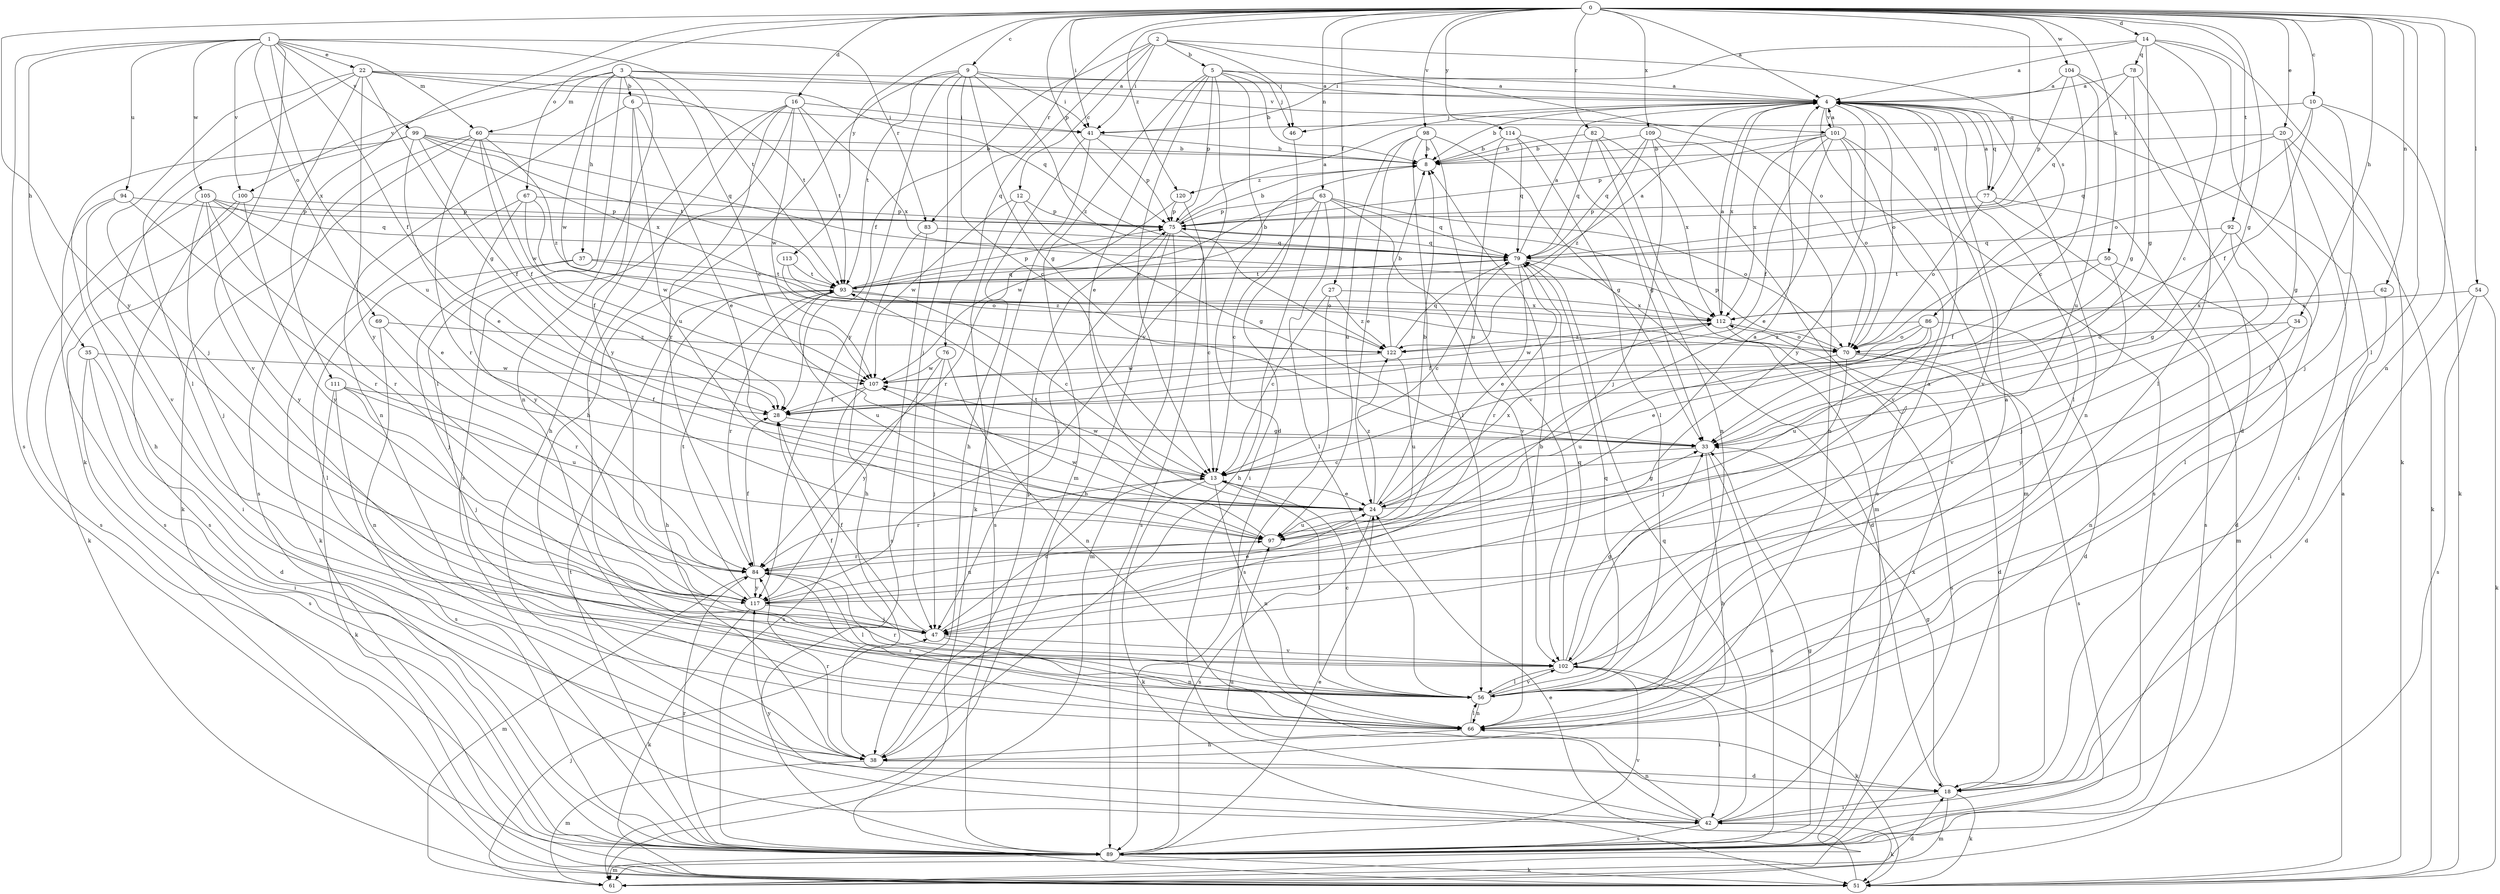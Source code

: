 strict digraph  {
0;
1;
2;
3;
4;
5;
6;
8;
9;
10;
12;
13;
14;
16;
18;
20;
22;
24;
27;
28;
33;
34;
35;
37;
38;
41;
42;
46;
47;
50;
51;
54;
56;
60;
61;
62;
63;
66;
67;
69;
70;
75;
76;
77;
78;
79;
82;
83;
84;
86;
89;
92;
93;
94;
97;
98;
99;
100;
101;
102;
104;
105;
107;
109;
111;
112;
113;
114;
117;
120;
122;
0 -> 4  [label=a];
0 -> 9  [label=c];
0 -> 10  [label=c];
0 -> 14  [label=d];
0 -> 16  [label=d];
0 -> 20  [label=e];
0 -> 27  [label=f];
0 -> 33  [label=g];
0 -> 34  [label=h];
0 -> 41  [label=i];
0 -> 50  [label=k];
0 -> 54  [label=l];
0 -> 56  [label=l];
0 -> 62  [label=n];
0 -> 63  [label=n];
0 -> 66  [label=n];
0 -> 67  [label=o];
0 -> 75  [label=p];
0 -> 82  [label=r];
0 -> 83  [label=r];
0 -> 86  [label=s];
0 -> 92  [label=t];
0 -> 98  [label=v];
0 -> 104  [label=w];
0 -> 109  [label=x];
0 -> 111  [label=x];
0 -> 113  [label=y];
0 -> 114  [label=y];
0 -> 117  [label=y];
0 -> 120  [label=z];
1 -> 22  [label=e];
1 -> 28  [label=f];
1 -> 35  [label=h];
1 -> 51  [label=k];
1 -> 60  [label=m];
1 -> 69  [label=o];
1 -> 83  [label=r];
1 -> 89  [label=s];
1 -> 93  [label=t];
1 -> 94  [label=u];
1 -> 97  [label=u];
1 -> 99  [label=v];
1 -> 100  [label=v];
1 -> 105  [label=w];
2 -> 5  [label=b];
2 -> 12  [label=c];
2 -> 28  [label=f];
2 -> 41  [label=i];
2 -> 46  [label=j];
2 -> 70  [label=o];
2 -> 76  [label=q];
2 -> 77  [label=q];
3 -> 4  [label=a];
3 -> 6  [label=b];
3 -> 13  [label=c];
3 -> 37  [label=h];
3 -> 56  [label=l];
3 -> 60  [label=m];
3 -> 66  [label=n];
3 -> 100  [label=v];
3 -> 101  [label=v];
3 -> 107  [label=w];
4 -> 8  [label=b];
4 -> 46  [label=j];
4 -> 56  [label=l];
4 -> 61  [label=m];
4 -> 66  [label=n];
4 -> 70  [label=o];
4 -> 77  [label=q];
4 -> 101  [label=v];
4 -> 102  [label=v];
4 -> 112  [label=x];
4 -> 117  [label=y];
5 -> 4  [label=a];
5 -> 8  [label=b];
5 -> 13  [label=c];
5 -> 18  [label=d];
5 -> 24  [label=e];
5 -> 46  [label=j];
5 -> 61  [label=m];
5 -> 75  [label=p];
5 -> 117  [label=y];
6 -> 24  [label=e];
6 -> 41  [label=i];
6 -> 66  [label=n];
6 -> 97  [label=u];
6 -> 117  [label=y];
8 -> 120  [label=z];
9 -> 4  [label=a];
9 -> 13  [label=c];
9 -> 33  [label=g];
9 -> 38  [label=h];
9 -> 41  [label=i];
9 -> 47  [label=j];
9 -> 93  [label=t];
9 -> 117  [label=y];
9 -> 122  [label=z];
10 -> 28  [label=f];
10 -> 41  [label=i];
10 -> 47  [label=j];
10 -> 51  [label=k];
10 -> 70  [label=o];
12 -> 33  [label=g];
12 -> 75  [label=p];
12 -> 89  [label=s];
12 -> 107  [label=w];
13 -> 24  [label=e];
13 -> 51  [label=k];
13 -> 56  [label=l];
13 -> 66  [label=n];
13 -> 84  [label=r];
13 -> 107  [label=w];
14 -> 4  [label=a];
14 -> 13  [label=c];
14 -> 33  [label=g];
14 -> 41  [label=i];
14 -> 51  [label=k];
14 -> 56  [label=l];
14 -> 78  [label=q];
16 -> 38  [label=h];
16 -> 41  [label=i];
16 -> 56  [label=l];
16 -> 84  [label=r];
16 -> 89  [label=s];
16 -> 93  [label=t];
16 -> 107  [label=w];
16 -> 112  [label=x];
18 -> 33  [label=g];
18 -> 42  [label=i];
18 -> 51  [label=k];
18 -> 61  [label=m];
20 -> 8  [label=b];
20 -> 33  [label=g];
20 -> 42  [label=i];
20 -> 51  [label=k];
20 -> 79  [label=q];
22 -> 4  [label=a];
22 -> 33  [label=g];
22 -> 47  [label=j];
22 -> 56  [label=l];
22 -> 79  [label=q];
22 -> 93  [label=t];
22 -> 102  [label=v];
22 -> 117  [label=y];
24 -> 8  [label=b];
24 -> 33  [label=g];
24 -> 89  [label=s];
24 -> 93  [label=t];
24 -> 97  [label=u];
24 -> 112  [label=x];
24 -> 122  [label=z];
27 -> 13  [label=c];
27 -> 89  [label=s];
27 -> 112  [label=x];
27 -> 122  [label=z];
28 -> 33  [label=g];
33 -> 13  [label=c];
33 -> 38  [label=h];
33 -> 89  [label=s];
34 -> 66  [label=n];
34 -> 70  [label=o];
34 -> 117  [label=y];
35 -> 18  [label=d];
35 -> 42  [label=i];
35 -> 89  [label=s];
35 -> 107  [label=w];
37 -> 47  [label=j];
37 -> 56  [label=l];
37 -> 70  [label=o];
37 -> 93  [label=t];
38 -> 18  [label=d];
38 -> 61  [label=m];
38 -> 75  [label=p];
38 -> 84  [label=r];
41 -> 8  [label=b];
41 -> 38  [label=h];
41 -> 51  [label=k];
41 -> 75  [label=p];
42 -> 51  [label=k];
42 -> 66  [label=n];
42 -> 79  [label=q];
42 -> 89  [label=s];
42 -> 97  [label=u];
42 -> 112  [label=x];
42 -> 117  [label=y];
46 -> 42  [label=i];
47 -> 13  [label=c];
47 -> 28  [label=f];
47 -> 66  [label=n];
47 -> 102  [label=v];
50 -> 18  [label=d];
50 -> 28  [label=f];
50 -> 93  [label=t];
50 -> 102  [label=v];
51 -> 4  [label=a];
51 -> 24  [label=e];
54 -> 18  [label=d];
54 -> 51  [label=k];
54 -> 89  [label=s];
54 -> 112  [label=x];
56 -> 4  [label=a];
56 -> 13  [label=c];
56 -> 66  [label=n];
56 -> 79  [label=q];
56 -> 84  [label=r];
56 -> 102  [label=v];
60 -> 8  [label=b];
60 -> 28  [label=f];
60 -> 51  [label=k];
60 -> 84  [label=r];
60 -> 89  [label=s];
60 -> 107  [label=w];
60 -> 122  [label=z];
61 -> 18  [label=d];
61 -> 47  [label=j];
62 -> 42  [label=i];
62 -> 112  [label=x];
63 -> 13  [label=c];
63 -> 38  [label=h];
63 -> 56  [label=l];
63 -> 70  [label=o];
63 -> 75  [label=p];
63 -> 79  [label=q];
63 -> 102  [label=v];
63 -> 107  [label=w];
66 -> 8  [label=b];
66 -> 38  [label=h];
66 -> 56  [label=l];
66 -> 84  [label=r];
67 -> 28  [label=f];
67 -> 51  [label=k];
67 -> 75  [label=p];
67 -> 107  [label=w];
67 -> 117  [label=y];
69 -> 66  [label=n];
69 -> 84  [label=r];
69 -> 122  [label=z];
70 -> 18  [label=d];
70 -> 47  [label=j];
70 -> 75  [label=p];
70 -> 89  [label=s];
70 -> 97  [label=u];
75 -> 4  [label=a];
75 -> 8  [label=b];
75 -> 13  [label=c];
75 -> 38  [label=h];
75 -> 47  [label=j];
75 -> 61  [label=m];
75 -> 79  [label=q];
76 -> 47  [label=j];
76 -> 66  [label=n];
76 -> 107  [label=w];
76 -> 117  [label=y];
77 -> 4  [label=a];
77 -> 61  [label=m];
77 -> 70  [label=o];
77 -> 75  [label=p];
77 -> 89  [label=s];
78 -> 4  [label=a];
78 -> 33  [label=g];
78 -> 56  [label=l];
78 -> 79  [label=q];
79 -> 4  [label=a];
79 -> 13  [label=c];
79 -> 18  [label=d];
79 -> 24  [label=e];
79 -> 84  [label=r];
79 -> 93  [label=t];
82 -> 8  [label=b];
82 -> 61  [label=m];
82 -> 66  [label=n];
82 -> 79  [label=q];
82 -> 112  [label=x];
83 -> 38  [label=h];
83 -> 79  [label=q];
83 -> 89  [label=s];
84 -> 4  [label=a];
84 -> 28  [label=f];
84 -> 56  [label=l];
84 -> 61  [label=m];
84 -> 117  [label=y];
86 -> 18  [label=d];
86 -> 24  [label=e];
86 -> 28  [label=f];
86 -> 70  [label=o];
86 -> 97  [label=u];
86 -> 122  [label=z];
89 -> 24  [label=e];
89 -> 33  [label=g];
89 -> 51  [label=k];
89 -> 61  [label=m];
89 -> 84  [label=r];
89 -> 93  [label=t];
89 -> 102  [label=v];
92 -> 33  [label=g];
92 -> 47  [label=j];
92 -> 56  [label=l];
92 -> 79  [label=q];
93 -> 4  [label=a];
93 -> 8  [label=b];
93 -> 13  [label=c];
93 -> 38  [label=h];
93 -> 75  [label=p];
93 -> 79  [label=q];
93 -> 84  [label=r];
93 -> 97  [label=u];
93 -> 112  [label=x];
94 -> 42  [label=i];
94 -> 75  [label=p];
94 -> 84  [label=r];
94 -> 89  [label=s];
97 -> 84  [label=r];
97 -> 107  [label=w];
98 -> 8  [label=b];
98 -> 24  [label=e];
98 -> 33  [label=g];
98 -> 56  [label=l];
98 -> 97  [label=u];
98 -> 102  [label=v];
99 -> 8  [label=b];
99 -> 24  [label=e];
99 -> 28  [label=f];
99 -> 38  [label=h];
99 -> 79  [label=q];
99 -> 93  [label=t];
99 -> 102  [label=v];
99 -> 112  [label=x];
100 -> 51  [label=k];
100 -> 75  [label=p];
100 -> 89  [label=s];
100 -> 117  [label=y];
101 -> 4  [label=a];
101 -> 8  [label=b];
101 -> 24  [label=e];
101 -> 28  [label=f];
101 -> 70  [label=o];
101 -> 75  [label=p];
101 -> 89  [label=s];
101 -> 102  [label=v];
101 -> 112  [label=x];
102 -> 4  [label=a];
102 -> 28  [label=f];
102 -> 33  [label=g];
102 -> 42  [label=i];
102 -> 51  [label=k];
102 -> 56  [label=l];
102 -> 79  [label=q];
104 -> 4  [label=a];
104 -> 13  [label=c];
104 -> 18  [label=d];
104 -> 75  [label=p];
104 -> 97  [label=u];
105 -> 24  [label=e];
105 -> 47  [label=j];
105 -> 75  [label=p];
105 -> 79  [label=q];
105 -> 84  [label=r];
105 -> 89  [label=s];
105 -> 117  [label=y];
107 -> 28  [label=f];
107 -> 89  [label=s];
109 -> 8  [label=b];
109 -> 47  [label=j];
109 -> 66  [label=n];
109 -> 79  [label=q];
109 -> 89  [label=s];
109 -> 122  [label=z];
111 -> 28  [label=f];
111 -> 47  [label=j];
111 -> 51  [label=k];
111 -> 89  [label=s];
111 -> 97  [label=u];
112 -> 4  [label=a];
112 -> 70  [label=o];
112 -> 89  [label=s];
112 -> 107  [label=w];
112 -> 122  [label=z];
113 -> 70  [label=o];
113 -> 93  [label=t];
113 -> 122  [label=z];
114 -> 8  [label=b];
114 -> 33  [label=g];
114 -> 56  [label=l];
114 -> 79  [label=q];
114 -> 97  [label=u];
117 -> 24  [label=e];
117 -> 47  [label=j];
117 -> 51  [label=k];
117 -> 93  [label=t];
117 -> 97  [label=u];
120 -> 75  [label=p];
120 -> 84  [label=r];
120 -> 89  [label=s];
122 -> 8  [label=b];
122 -> 79  [label=q];
122 -> 97  [label=u];
122 -> 107  [label=w];
}

